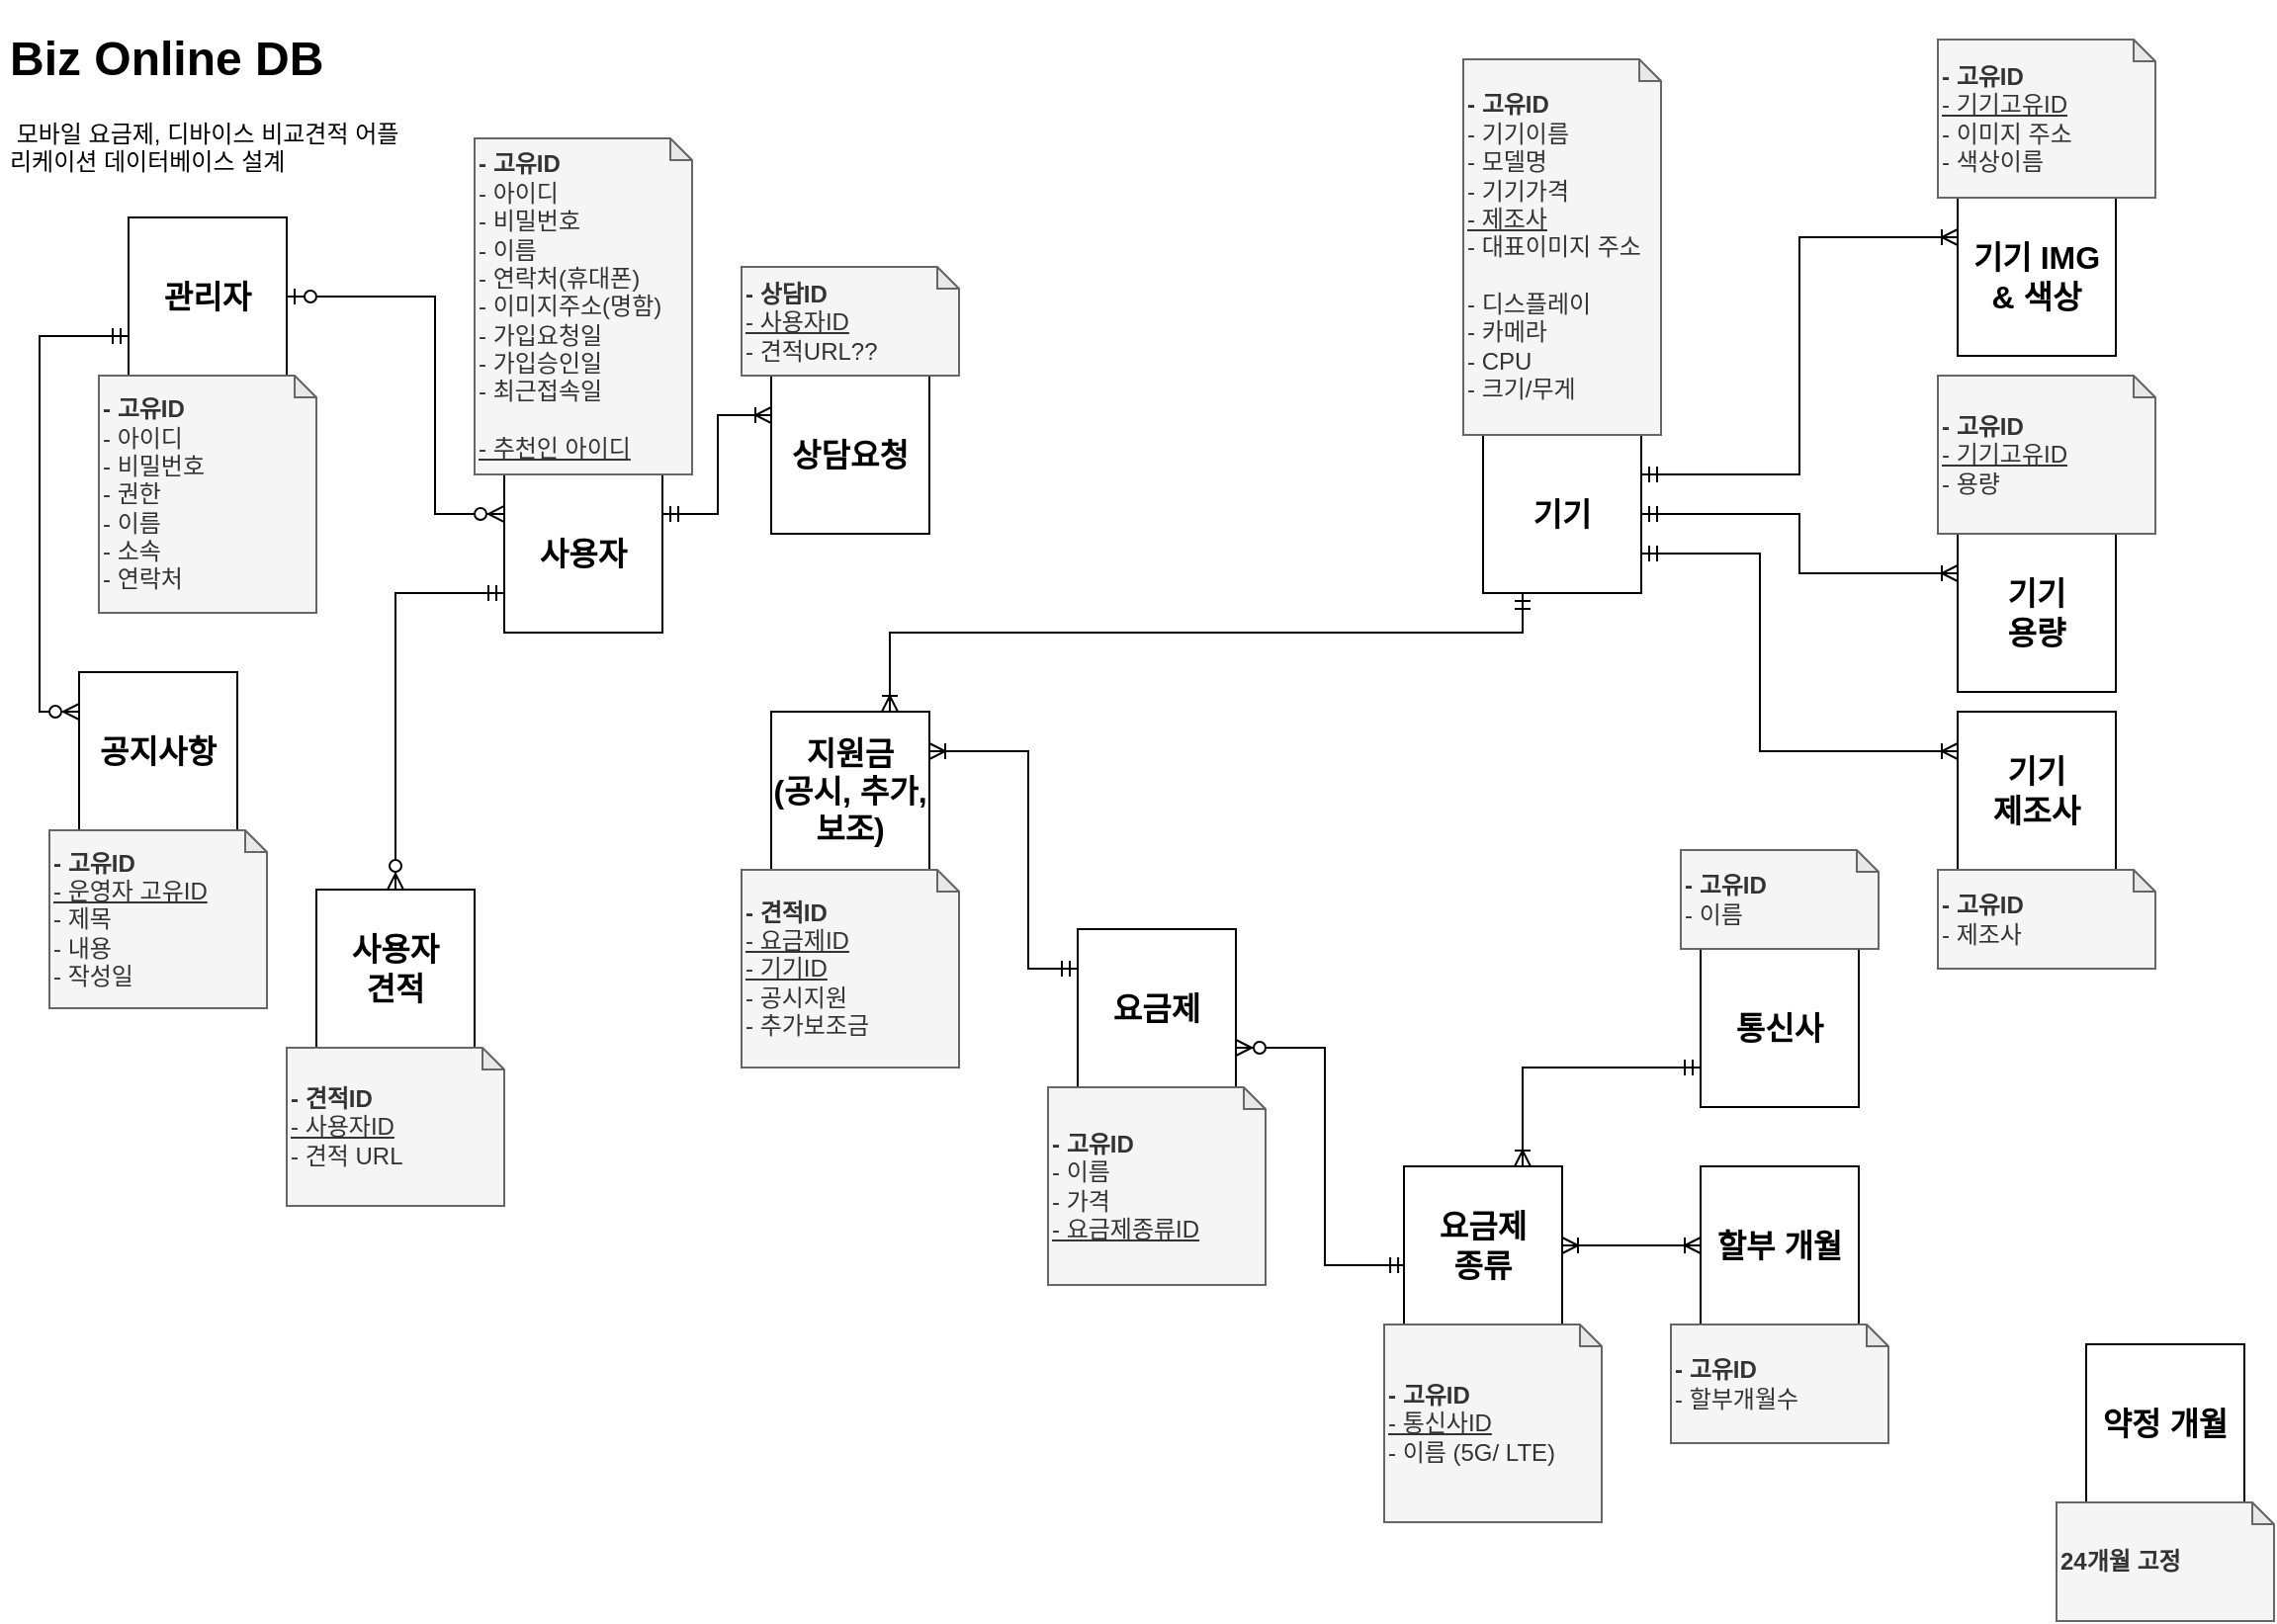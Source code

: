 <mxfile version="13.6.2" type="device"><diagram id="pUtNkiq26r30jujSI99u" name="페이지-1"><mxGraphModel dx="1086" dy="806" grid="1" gridSize="10" guides="1" tooltips="1" connect="1" arrows="1" fold="1" page="1" pageScale="1" pageWidth="1169" pageHeight="827" math="0" shadow="0"><root><mxCell id="0"/><mxCell id="1" parent="0"/><mxCell id="1aT1SIQ0_5BObDOzSIbU-1" value="&lt;h1&gt;Biz Online DB&lt;/h1&gt;&lt;p&gt;&amp;nbsp;모바일 요금제, 디바이스 비교견적 어플리케이션 데이터베이스 설계&lt;/p&gt;" style="text;html=1;strokeColor=none;fillColor=none;spacing=5;spacingTop=-20;whiteSpace=wrap;overflow=hidden;rounded=0;" parent="1" vertex="1"><mxGeometry x="10" y="10" width="210" height="90" as="geometry"/></mxCell><mxCell id="1aT1SIQ0_5BObDOzSIbU-47" style="edgeStyle=orthogonalEdgeStyle;rounded=0;orthogonalLoop=1;jettySize=auto;html=1;exitX=1;exitY=0.25;exitDx=0;exitDy=0;entryX=0;entryY=0.25;entryDx=0;entryDy=0;startArrow=ERmandOne;startFill=0;endArrow=ERoneToMany;endFill=0;strokeColor=#000000;fontSize=16;" parent="1" source="1aT1SIQ0_5BObDOzSIbU-2" target="1aT1SIQ0_5BObDOzSIbU-41" edge="1"><mxGeometry relative="1" as="geometry"><Array as="points"><mxPoint x="373" y="260"/><mxPoint x="373" y="210"/></Array></mxGeometry></mxCell><mxCell id="1aT1SIQ0_5BObDOzSIbU-2" value="사용자" style="whiteSpace=wrap;html=1;aspect=fixed;fontStyle=1;fontSize=16;" parent="1" vertex="1"><mxGeometry x="265" y="240" width="80" height="80" as="geometry"/></mxCell><mxCell id="1aT1SIQ0_5BObDOzSIbU-28" style="edgeStyle=orthogonalEdgeStyle;rounded=0;orthogonalLoop=1;jettySize=auto;html=1;endArrow=ERmandOne;endFill=0;fontSize=16;startArrow=ERzeroToMany;startFill=1;entryX=0;entryY=0.75;entryDx=0;entryDy=0;exitX=0.5;exitY=0;exitDx=0;exitDy=0;" parent="1" source="1aT1SIQ0_5BObDOzSIbU-4" target="1aT1SIQ0_5BObDOzSIbU-2" edge="1"><mxGeometry relative="1" as="geometry"><mxPoint x="250" y="420" as="sourcePoint"/><mxPoint x="325" y="330" as="targetPoint"/><Array as="points"><mxPoint x="210" y="300"/></Array></mxGeometry></mxCell><mxCell id="1aT1SIQ0_5BObDOzSIbU-4" value="사용자&lt;br&gt;견적" style="whiteSpace=wrap;html=1;aspect=fixed;fontStyle=1;fontSize=16;" parent="1" vertex="1"><mxGeometry x="170" y="450" width="80" height="80" as="geometry"/></mxCell><mxCell id="1aT1SIQ0_5BObDOzSIbU-27" style="edgeStyle=orthogonalEdgeStyle;rounded=0;orthogonalLoop=1;jettySize=auto;html=1;exitX=0;exitY=0.25;exitDx=0;exitDy=0;entryX=0;entryY=0.75;entryDx=0;entryDy=0;endArrow=ERmandOne;endFill=0;fontSize=16;startArrow=ERzeroToMany;startFill=1;" parent="1" source="1aT1SIQ0_5BObDOzSIbU-7" target="1aT1SIQ0_5BObDOzSIbU-22" edge="1"><mxGeometry relative="1" as="geometry"><Array as="points"><mxPoint x="30" y="360"/><mxPoint x="30" y="170"/></Array></mxGeometry></mxCell><mxCell id="1aT1SIQ0_5BObDOzSIbU-7" value="공지사항" style="whiteSpace=wrap;html=1;aspect=fixed;fontStyle=1;fontSize=16;" parent="1" vertex="1"><mxGeometry x="50" y="340" width="80" height="80" as="geometry"/></mxCell><mxCell id="1aT1SIQ0_5BObDOzSIbU-50" style="edgeStyle=orthogonalEdgeStyle;rounded=0;orthogonalLoop=1;jettySize=auto;html=1;exitX=0.25;exitY=1;exitDx=0;exitDy=0;entryX=0.75;entryY=0;entryDx=0;entryDy=0;startArrow=ERmandOne;startFill=0;endArrow=ERoneToMany;endFill=0;strokeColor=#000000;fontSize=16;" parent="1" source="1aT1SIQ0_5BObDOzSIbU-8" target="1aT1SIQ0_5BObDOzSIbU-42" edge="1"><mxGeometry relative="1" as="geometry"><Array as="points"><mxPoint x="780" y="320"/><mxPoint x="460" y="320"/></Array></mxGeometry></mxCell><mxCell id="1aT1SIQ0_5BObDOzSIbU-53" style="edgeStyle=orthogonalEdgeStyle;rounded=0;orthogonalLoop=1;jettySize=auto;html=1;exitX=1;exitY=0.75;exitDx=0;exitDy=0;entryX=0;entryY=0.25;entryDx=0;entryDy=0;startArrow=ERmandOne;startFill=0;endArrow=ERoneToMany;endFill=0;strokeColor=#000000;fontSize=16;" parent="1" source="1aT1SIQ0_5BObDOzSIbU-8" target="1aT1SIQ0_5BObDOzSIbU-18" edge="1"><mxGeometry relative="1" as="geometry"><Array as="points"><mxPoint x="900" y="280"/><mxPoint x="900" y="380"/></Array></mxGeometry></mxCell><mxCell id="1aT1SIQ0_5BObDOzSIbU-8" value="기기" style="whiteSpace=wrap;html=1;aspect=fixed;fontStyle=1;fontSize=16;" parent="1" vertex="1"><mxGeometry x="760" y="220" width="80" height="80" as="geometry"/></mxCell><mxCell id="1aT1SIQ0_5BObDOzSIbU-9" value="&lt;b&gt;- 고유ID&lt;/b&gt;&lt;br&gt;- 아이디&lt;br&gt;- 비밀번호&lt;br&gt;- 이름&lt;br&gt;- 연락처(휴대폰)&lt;br&gt;- 이미지주소(명함)&lt;br&gt;- 가입요청일&lt;br&gt;- 가입승인일&lt;br&gt;- 최근접속일&lt;br&gt;&lt;br&gt;&lt;u&gt;- 추천인 아이디&lt;/u&gt;" style="shape=note;whiteSpace=wrap;html=1;backgroundOutline=1;darkOpacity=0.05;align=left;size=11;fillColor=#f5f5f5;strokeColor=#666666;fontColor=#333333;" parent="1" vertex="1"><mxGeometry x="250" y="70" width="110" height="170" as="geometry"/></mxCell><mxCell id="1aT1SIQ0_5BObDOzSIbU-10" value="&lt;b&gt;- 견적ID&lt;/b&gt;&lt;br&gt;&lt;u&gt;- 사용자ID&lt;/u&gt;&lt;br&gt;- 견적 URL" style="shape=note;whiteSpace=wrap;html=1;backgroundOutline=1;darkOpacity=0.05;align=left;size=11;fillColor=#f5f5f5;strokeColor=#666666;fontColor=#333333;" parent="1" vertex="1"><mxGeometry x="155" y="530" width="110" height="80" as="geometry"/></mxCell><mxCell id="1aT1SIQ0_5BObDOzSIbU-11" value="&lt;b&gt;- 고유ID&lt;/b&gt;&lt;br&gt;- 기기이름&lt;br&gt;- 모델명&lt;br&gt;- 기기가격&lt;br&gt;&lt;u&gt;- 제조사&lt;br&gt;&lt;/u&gt;- 대표이미지 주소&lt;br&gt;&lt;br&gt;- 디스플레이&lt;br&gt;- 카메라&lt;br&gt;- CPU&lt;br&gt;- 크기/무게" style="shape=note;whiteSpace=wrap;html=1;backgroundOutline=1;darkOpacity=0.05;align=left;size=11;fillColor=#f5f5f5;strokeColor=#666666;fontColor=#333333;" parent="1" vertex="1"><mxGeometry x="750" y="30" width="100" height="190" as="geometry"/></mxCell><mxCell id="1aT1SIQ0_5BObDOzSIbU-36" style="edgeStyle=orthogonalEdgeStyle;rounded=0;orthogonalLoop=1;jettySize=auto;html=1;exitX=1;exitY=0.75;exitDx=0;exitDy=0;entryX=0.013;entryY=0.625;entryDx=0;entryDy=0;entryPerimeter=0;endArrow=ERmandOne;endFill=0;fontSize=16;startArrow=ERzeroToMany;startFill=1;" parent="1" source="1aT1SIQ0_5BObDOzSIbU-12" target="1aT1SIQ0_5BObDOzSIbU-34" edge="1"><mxGeometry relative="1" as="geometry"><Array as="points"><mxPoint x="680" y="530"/><mxPoint x="680" y="640"/></Array></mxGeometry></mxCell><mxCell id="1aT1SIQ0_5BObDOzSIbU-52" style="edgeStyle=orthogonalEdgeStyle;rounded=0;orthogonalLoop=1;jettySize=auto;html=1;exitX=0;exitY=0.25;exitDx=0;exitDy=0;entryX=1;entryY=0.25;entryDx=0;entryDy=0;startArrow=ERmandOne;startFill=0;endArrow=ERoneToMany;endFill=0;strokeColor=#000000;fontSize=16;" parent="1" source="1aT1SIQ0_5BObDOzSIbU-12" target="1aT1SIQ0_5BObDOzSIbU-42" edge="1"><mxGeometry relative="1" as="geometry"><Array as="points"><mxPoint x="530" y="490"/><mxPoint x="530" y="380"/></Array></mxGeometry></mxCell><mxCell id="1aT1SIQ0_5BObDOzSIbU-12" value="요금제" style="whiteSpace=wrap;html=1;aspect=fixed;fontStyle=1;fontSize=16;" parent="1" vertex="1"><mxGeometry x="555" y="470" width="80" height="80" as="geometry"/></mxCell><mxCell id="1aT1SIQ0_5BObDOzSIbU-29" style="edgeStyle=orthogonalEdgeStyle;rounded=0;orthogonalLoop=1;jettySize=auto;html=1;exitX=0;exitY=0.25;exitDx=0;exitDy=0;endArrow=ERmandOne;endFill=0;fontSize=16;startArrow=ERoneToMany;startFill=0;entryX=1;entryY=0.25;entryDx=0;entryDy=0;" parent="1" source="1aT1SIQ0_5BObDOzSIbU-13" target="1aT1SIQ0_5BObDOzSIbU-8" edge="1"><mxGeometry relative="1" as="geometry"><Array as="points"><mxPoint x="920" y="120"/><mxPoint x="920" y="240"/></Array></mxGeometry></mxCell><mxCell id="1aT1SIQ0_5BObDOzSIbU-13" value="기기 IMG &amp;amp; 색상" style="whiteSpace=wrap;html=1;aspect=fixed;fontStyle=1;fontSize=16;" parent="1" vertex="1"><mxGeometry x="1000" y="100" width="80" height="80" as="geometry"/></mxCell><mxCell id="1aT1SIQ0_5BObDOzSIbU-14" value="&lt;b&gt;- 고유ID&lt;/b&gt;&lt;br&gt;&lt;u&gt;- 기기고유ID&lt;/u&gt;&lt;br&gt;- 이미지 주소&lt;br&gt;- 색상이름" style="shape=note;whiteSpace=wrap;html=1;backgroundOutline=1;darkOpacity=0.05;align=left;size=11;fillColor=#f5f5f5;strokeColor=#666666;fontColor=#333333;" parent="1" vertex="1"><mxGeometry x="990" y="20" width="110" height="80" as="geometry"/></mxCell><mxCell id="1aT1SIQ0_5BObDOzSIbU-32" style="edgeStyle=orthogonalEdgeStyle;rounded=0;orthogonalLoop=1;jettySize=auto;html=1;exitX=0;exitY=0.25;exitDx=0;exitDy=0;entryX=1;entryY=0.5;entryDx=0;entryDy=0;endArrow=ERmandOne;endFill=0;fontSize=16;startArrow=ERoneToMany;startFill=0;" parent="1" source="1aT1SIQ0_5BObDOzSIbU-15" target="1aT1SIQ0_5BObDOzSIbU-8" edge="1"><mxGeometry relative="1" as="geometry"><Array as="points"><mxPoint x="920" y="290"/><mxPoint x="920" y="260"/></Array></mxGeometry></mxCell><mxCell id="1aT1SIQ0_5BObDOzSIbU-15" value="기기&lt;br&gt;용량" style="whiteSpace=wrap;html=1;aspect=fixed;fontStyle=1;fontSize=16;" parent="1" vertex="1"><mxGeometry x="1000" y="270" width="80" height="80" as="geometry"/></mxCell><mxCell id="1aT1SIQ0_5BObDOzSIbU-16" value="&lt;b&gt;- 고유ID&lt;/b&gt;&lt;br&gt;&lt;u&gt;- 기기고유ID&lt;/u&gt;&lt;br&gt;- 용량" style="shape=note;whiteSpace=wrap;html=1;backgroundOutline=1;darkOpacity=0.05;align=left;size=11;fillColor=#f5f5f5;strokeColor=#666666;fontColor=#333333;" parent="1" vertex="1"><mxGeometry x="990" y="190" width="110" height="80" as="geometry"/></mxCell><mxCell id="1aT1SIQ0_5BObDOzSIbU-17" value="&lt;b&gt;- 고유ID&lt;/b&gt;&lt;br&gt;- 이름&lt;br&gt;- 가격&lt;u&gt;&lt;br&gt;- 요금제종류ID&lt;br&gt;&lt;/u&gt;" style="shape=note;whiteSpace=wrap;html=1;backgroundOutline=1;darkOpacity=0.05;align=left;size=11;fillColor=#f5f5f5;strokeColor=#666666;fontColor=#333333;" parent="1" vertex="1"><mxGeometry x="540" y="550" width="110" height="100" as="geometry"/></mxCell><mxCell id="1aT1SIQ0_5BObDOzSIbU-18" value="기기&lt;br&gt;제조사" style="whiteSpace=wrap;html=1;aspect=fixed;fontStyle=1;fontSize=16;" parent="1" vertex="1"><mxGeometry x="1000" y="360" width="80" height="80" as="geometry"/></mxCell><mxCell id="1aT1SIQ0_5BObDOzSIbU-19" value="&lt;b&gt;- 고유ID&lt;/b&gt;&lt;br&gt;- 제조사" style="shape=note;whiteSpace=wrap;html=1;backgroundOutline=1;darkOpacity=0.05;align=left;size=11;fillColor=#f5f5f5;strokeColor=#666666;fontColor=#333333;" parent="1" vertex="1"><mxGeometry x="990" y="440" width="110" height="50" as="geometry"/></mxCell><mxCell id="1aT1SIQ0_5BObDOzSIbU-20" value="통신사" style="whiteSpace=wrap;html=1;aspect=fixed;fontStyle=1;fontSize=16;" parent="1" vertex="1"><mxGeometry x="870" y="480" width="80" height="80" as="geometry"/></mxCell><mxCell id="1aT1SIQ0_5BObDOzSIbU-21" value="&lt;b&gt;- 고유ID&lt;/b&gt;&lt;br&gt;- 이름" style="shape=note;whiteSpace=wrap;html=1;backgroundOutline=1;darkOpacity=0.05;align=left;size=11;fillColor=#f5f5f5;strokeColor=#666666;fontColor=#333333;" parent="1" vertex="1"><mxGeometry x="860" y="430" width="100" height="50" as="geometry"/></mxCell><mxCell id="1aT1SIQ0_5BObDOzSIbU-45" style="edgeStyle=orthogonalEdgeStyle;rounded=0;orthogonalLoop=1;jettySize=auto;html=1;exitX=1;exitY=0.5;exitDx=0;exitDy=0;entryX=0;entryY=0.25;entryDx=0;entryDy=0;startArrow=ERzeroToOne;startFill=1;endArrow=ERzeroToMany;endFill=1;fontSize=16;" parent="1" source="1aT1SIQ0_5BObDOzSIbU-22" target="1aT1SIQ0_5BObDOzSIbU-2" edge="1"><mxGeometry relative="1" as="geometry"><Array as="points"><mxPoint x="230" y="150"/><mxPoint x="230" y="260"/></Array></mxGeometry></mxCell><mxCell id="1aT1SIQ0_5BObDOzSIbU-22" value="관리자" style="whiteSpace=wrap;html=1;aspect=fixed;fontStyle=1;fontSize=16;" parent="1" vertex="1"><mxGeometry x="75" y="110" width="80" height="80" as="geometry"/></mxCell><mxCell id="1aT1SIQ0_5BObDOzSIbU-23" value="&lt;b&gt;- 고유ID&lt;/b&gt;&lt;br&gt;- 아이디&lt;br&gt;- 비밀번호&lt;br&gt;- 권한&lt;br&gt;- 이름&lt;br&gt;- 소속&lt;br&gt;- 연락처" style="shape=note;whiteSpace=wrap;html=1;backgroundOutline=1;darkOpacity=0.05;align=left;size=11;fillColor=#f5f5f5;strokeColor=#666666;fontColor=#333333;" parent="1" vertex="1"><mxGeometry x="60" y="190" width="110" height="120" as="geometry"/></mxCell><mxCell id="1aT1SIQ0_5BObDOzSIbU-24" value="&lt;b&gt;- 고유ID&lt;/b&gt;&lt;br&gt;&lt;u&gt;- 운영자 고유ID&lt;/u&gt;&lt;br&gt;- 제목&lt;br&gt;- 내용&lt;br&gt;- 작성일" style="shape=note;whiteSpace=wrap;html=1;backgroundOutline=1;darkOpacity=0.05;align=left;size=11;fillColor=#f5f5f5;strokeColor=#666666;fontColor=#333333;" parent="1" vertex="1"><mxGeometry x="35" y="420" width="110" height="90" as="geometry"/></mxCell><mxCell id="1aT1SIQ0_5BObDOzSIbU-54" style="edgeStyle=orthogonalEdgeStyle;rounded=0;orthogonalLoop=1;jettySize=auto;html=1;exitX=1;exitY=0.5;exitDx=0;exitDy=0;entryX=0;entryY=0.5;entryDx=0;entryDy=0;startArrow=ERoneToMany;startFill=0;endArrow=ERoneToMany;endFill=0;strokeColor=#000000;fontSize=16;" parent="1" source="1aT1SIQ0_5BObDOzSIbU-34" target="1aT1SIQ0_5BObDOzSIbU-39" edge="1"><mxGeometry relative="1" as="geometry"/></mxCell><mxCell id="1aT1SIQ0_5BObDOzSIbU-55" style="edgeStyle=orthogonalEdgeStyle;rounded=0;orthogonalLoop=1;jettySize=auto;html=1;exitX=0.75;exitY=0;exitDx=0;exitDy=0;entryX=0;entryY=0.75;entryDx=0;entryDy=0;startArrow=ERoneToMany;startFill=0;endArrow=ERmandOne;endFill=0;strokeColor=#000000;fontSize=16;" parent="1" source="1aT1SIQ0_5BObDOzSIbU-34" target="1aT1SIQ0_5BObDOzSIbU-20" edge="1"><mxGeometry relative="1" as="geometry"/></mxCell><mxCell id="1aT1SIQ0_5BObDOzSIbU-34" value="요금제 &lt;br&gt;종류" style="whiteSpace=wrap;html=1;aspect=fixed;fontStyle=1;fontSize=16;" parent="1" vertex="1"><mxGeometry x="720" y="590" width="80" height="80" as="geometry"/></mxCell><mxCell id="1aT1SIQ0_5BObDOzSIbU-35" value="&lt;b&gt;- 고유ID&lt;br&gt;&lt;/b&gt;&lt;u&gt;- 통신사ID&lt;/u&gt;&lt;br&gt;- 이름 (5G/ LTE)" style="shape=note;whiteSpace=wrap;html=1;backgroundOutline=1;darkOpacity=0.05;align=left;size=11;fillColor=#f5f5f5;strokeColor=#666666;fontColor=#333333;" parent="1" vertex="1"><mxGeometry x="710" y="670" width="110" height="100" as="geometry"/></mxCell><mxCell id="1aT1SIQ0_5BObDOzSIbU-39" value="&lt;b&gt;할부 개월&lt;/b&gt;" style="whiteSpace=wrap;html=1;aspect=fixed;fontSize=16;" parent="1" vertex="1"><mxGeometry x="870" y="590" width="80" height="80" as="geometry"/></mxCell><mxCell id="1aT1SIQ0_5BObDOzSIbU-40" value="&lt;b&gt;약정 개월&lt;/b&gt;" style="whiteSpace=wrap;html=1;aspect=fixed;fontSize=16;" parent="1" vertex="1"><mxGeometry x="1065" y="680" width="80" height="80" as="geometry"/></mxCell><mxCell id="1aT1SIQ0_5BObDOzSIbU-41" value="&lt;b&gt;상담요청&lt;/b&gt;" style="whiteSpace=wrap;html=1;aspect=fixed;fontSize=16;" parent="1" vertex="1"><mxGeometry x="400" y="190" width="80" height="80" as="geometry"/></mxCell><mxCell id="1aT1SIQ0_5BObDOzSIbU-42" value="지원금&lt;br&gt;(공시, 추가, 보조)" style="whiteSpace=wrap;html=1;aspect=fixed;fontStyle=1;fontSize=16;" parent="1" vertex="1"><mxGeometry x="400" y="360" width="80" height="80" as="geometry"/></mxCell><mxCell id="1aT1SIQ0_5BObDOzSIbU-46" value="&lt;b&gt;- 상담ID&lt;/b&gt;&lt;br&gt;&lt;u&gt;- 사용자ID&lt;/u&gt;&lt;br&gt;- 견적URL??" style="shape=note;whiteSpace=wrap;html=1;backgroundOutline=1;darkOpacity=0.05;align=left;size=11;fillColor=#f5f5f5;strokeColor=#666666;fontColor=#333333;" parent="1" vertex="1"><mxGeometry x="385" y="135" width="110" height="55" as="geometry"/></mxCell><mxCell id="1aT1SIQ0_5BObDOzSIbU-49" value="&lt;b&gt;- 견적ID&lt;/b&gt;&lt;br&gt;&lt;u&gt;- 요금제ID&lt;/u&gt;&lt;br&gt;&lt;u&gt;- 기기ID&lt;br&gt;&lt;/u&gt;- 공시지원&lt;br&gt;- 추가보조금&lt;br&gt;" style="shape=note;whiteSpace=wrap;html=1;backgroundOutline=1;darkOpacity=0.05;align=left;size=11;fillColor=#f5f5f5;strokeColor=#666666;fontColor=#333333;" parent="1" vertex="1"><mxGeometry x="385" y="440" width="110" height="100" as="geometry"/></mxCell><mxCell id="1aT1SIQ0_5BObDOzSIbU-56" value="&lt;b&gt;- 고유ID&lt;/b&gt;&lt;br&gt;- 할부개월수" style="shape=note;whiteSpace=wrap;html=1;backgroundOutline=1;darkOpacity=0.05;align=left;size=11;fillColor=#f5f5f5;strokeColor=#666666;fontColor=#333333;" parent="1" vertex="1"><mxGeometry x="855" y="670" width="110" height="60" as="geometry"/></mxCell><mxCell id="uCLnIQwPpm5soq4bI3wE-1" value="&lt;b&gt;24개월 고정&lt;/b&gt;" style="shape=note;whiteSpace=wrap;html=1;backgroundOutline=1;darkOpacity=0.05;align=left;size=11;fillColor=#f5f5f5;strokeColor=#666666;fontColor=#333333;" vertex="1" parent="1"><mxGeometry x="1050" y="760" width="110" height="60" as="geometry"/></mxCell></root></mxGraphModel></diagram></mxfile>